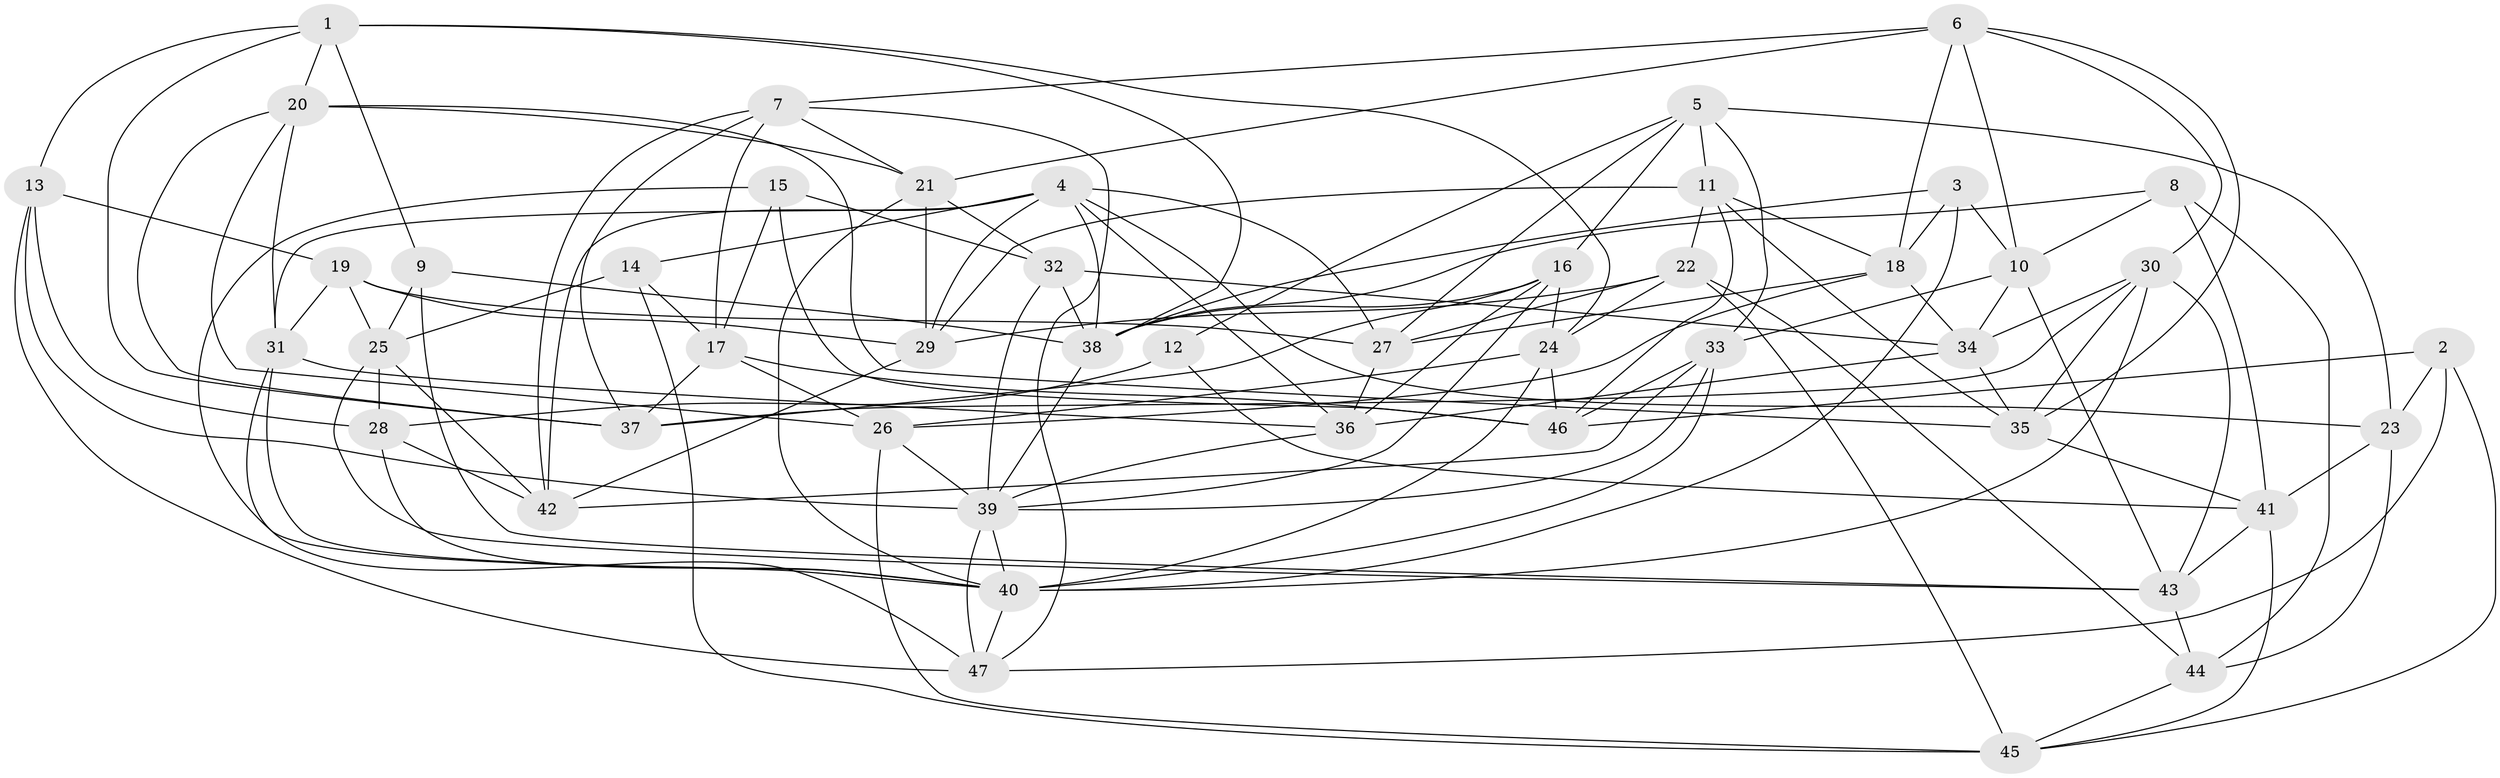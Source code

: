 // original degree distribution, {4: 1.0}
// Generated by graph-tools (version 1.1) at 2025/26/03/09/25 03:26:52]
// undirected, 47 vertices, 136 edges
graph export_dot {
graph [start="1"]
  node [color=gray90,style=filled];
  1;
  2;
  3;
  4;
  5;
  6;
  7;
  8;
  9;
  10;
  11;
  12;
  13;
  14;
  15;
  16;
  17;
  18;
  19;
  20;
  21;
  22;
  23;
  24;
  25;
  26;
  27;
  28;
  29;
  30;
  31;
  32;
  33;
  34;
  35;
  36;
  37;
  38;
  39;
  40;
  41;
  42;
  43;
  44;
  45;
  46;
  47;
  1 -- 9 [weight=1.0];
  1 -- 13 [weight=1.0];
  1 -- 20 [weight=1.0];
  1 -- 24 [weight=1.0];
  1 -- 37 [weight=1.0];
  1 -- 38 [weight=1.0];
  2 -- 23 [weight=1.0];
  2 -- 45 [weight=1.0];
  2 -- 46 [weight=1.0];
  2 -- 47 [weight=1.0];
  3 -- 10 [weight=1.0];
  3 -- 18 [weight=1.0];
  3 -- 38 [weight=1.0];
  3 -- 40 [weight=1.0];
  4 -- 14 [weight=1.0];
  4 -- 23 [weight=1.0];
  4 -- 27 [weight=1.0];
  4 -- 29 [weight=1.0];
  4 -- 31 [weight=1.0];
  4 -- 36 [weight=1.0];
  4 -- 38 [weight=1.0];
  4 -- 42 [weight=1.0];
  5 -- 11 [weight=1.0];
  5 -- 12 [weight=1.0];
  5 -- 16 [weight=1.0];
  5 -- 23 [weight=1.0];
  5 -- 27 [weight=1.0];
  5 -- 33 [weight=1.0];
  6 -- 7 [weight=1.0];
  6 -- 10 [weight=1.0];
  6 -- 18 [weight=1.0];
  6 -- 21 [weight=1.0];
  6 -- 30 [weight=1.0];
  6 -- 35 [weight=1.0];
  7 -- 17 [weight=1.0];
  7 -- 21 [weight=1.0];
  7 -- 37 [weight=1.0];
  7 -- 42 [weight=1.0];
  7 -- 47 [weight=1.0];
  8 -- 10 [weight=1.0];
  8 -- 38 [weight=1.0];
  8 -- 41 [weight=1.0];
  8 -- 44 [weight=1.0];
  9 -- 25 [weight=1.0];
  9 -- 38 [weight=1.0];
  9 -- 43 [weight=1.0];
  10 -- 33 [weight=1.0];
  10 -- 34 [weight=1.0];
  10 -- 43 [weight=1.0];
  11 -- 18 [weight=1.0];
  11 -- 22 [weight=1.0];
  11 -- 29 [weight=1.0];
  11 -- 35 [weight=1.0];
  11 -- 46 [weight=1.0];
  12 -- 28 [weight=2.0];
  12 -- 41 [weight=1.0];
  13 -- 19 [weight=2.0];
  13 -- 28 [weight=1.0];
  13 -- 39 [weight=1.0];
  13 -- 47 [weight=1.0];
  14 -- 17 [weight=1.0];
  14 -- 25 [weight=1.0];
  14 -- 45 [weight=1.0];
  15 -- 17 [weight=1.0];
  15 -- 32 [weight=1.0];
  15 -- 40 [weight=1.0];
  15 -- 46 [weight=1.0];
  16 -- 24 [weight=1.0];
  16 -- 36 [weight=1.0];
  16 -- 37 [weight=1.0];
  16 -- 38 [weight=1.0];
  16 -- 39 [weight=1.0];
  17 -- 26 [weight=1.0];
  17 -- 37 [weight=1.0];
  17 -- 46 [weight=1.0];
  18 -- 26 [weight=1.0];
  18 -- 27 [weight=1.0];
  18 -- 34 [weight=1.0];
  19 -- 25 [weight=1.0];
  19 -- 27 [weight=1.0];
  19 -- 29 [weight=1.0];
  19 -- 31 [weight=1.0];
  20 -- 21 [weight=1.0];
  20 -- 26 [weight=1.0];
  20 -- 31 [weight=1.0];
  20 -- 35 [weight=1.0];
  20 -- 37 [weight=1.0];
  21 -- 29 [weight=1.0];
  21 -- 32 [weight=1.0];
  21 -- 40 [weight=1.0];
  22 -- 24 [weight=1.0];
  22 -- 27 [weight=1.0];
  22 -- 29 [weight=1.0];
  22 -- 44 [weight=1.0];
  22 -- 45 [weight=1.0];
  23 -- 41 [weight=1.0];
  23 -- 44 [weight=2.0];
  24 -- 26 [weight=1.0];
  24 -- 40 [weight=1.0];
  24 -- 46 [weight=1.0];
  25 -- 28 [weight=1.0];
  25 -- 42 [weight=1.0];
  25 -- 43 [weight=1.0];
  26 -- 39 [weight=1.0];
  26 -- 45 [weight=1.0];
  27 -- 36 [weight=1.0];
  28 -- 40 [weight=1.0];
  28 -- 42 [weight=1.0];
  29 -- 42 [weight=1.0];
  30 -- 34 [weight=1.0];
  30 -- 35 [weight=1.0];
  30 -- 37 [weight=1.0];
  30 -- 40 [weight=1.0];
  30 -- 43 [weight=1.0];
  31 -- 36 [weight=1.0];
  31 -- 40 [weight=1.0];
  31 -- 47 [weight=1.0];
  32 -- 34 [weight=1.0];
  32 -- 38 [weight=1.0];
  32 -- 39 [weight=2.0];
  33 -- 39 [weight=1.0];
  33 -- 40 [weight=1.0];
  33 -- 42 [weight=1.0];
  33 -- 46 [weight=1.0];
  34 -- 35 [weight=1.0];
  34 -- 36 [weight=1.0];
  35 -- 41 [weight=1.0];
  36 -- 39 [weight=1.0];
  38 -- 39 [weight=1.0];
  39 -- 40 [weight=1.0];
  39 -- 47 [weight=1.0];
  40 -- 47 [weight=1.0];
  41 -- 43 [weight=1.0];
  41 -- 45 [weight=1.0];
  43 -- 44 [weight=1.0];
  44 -- 45 [weight=1.0];
}
